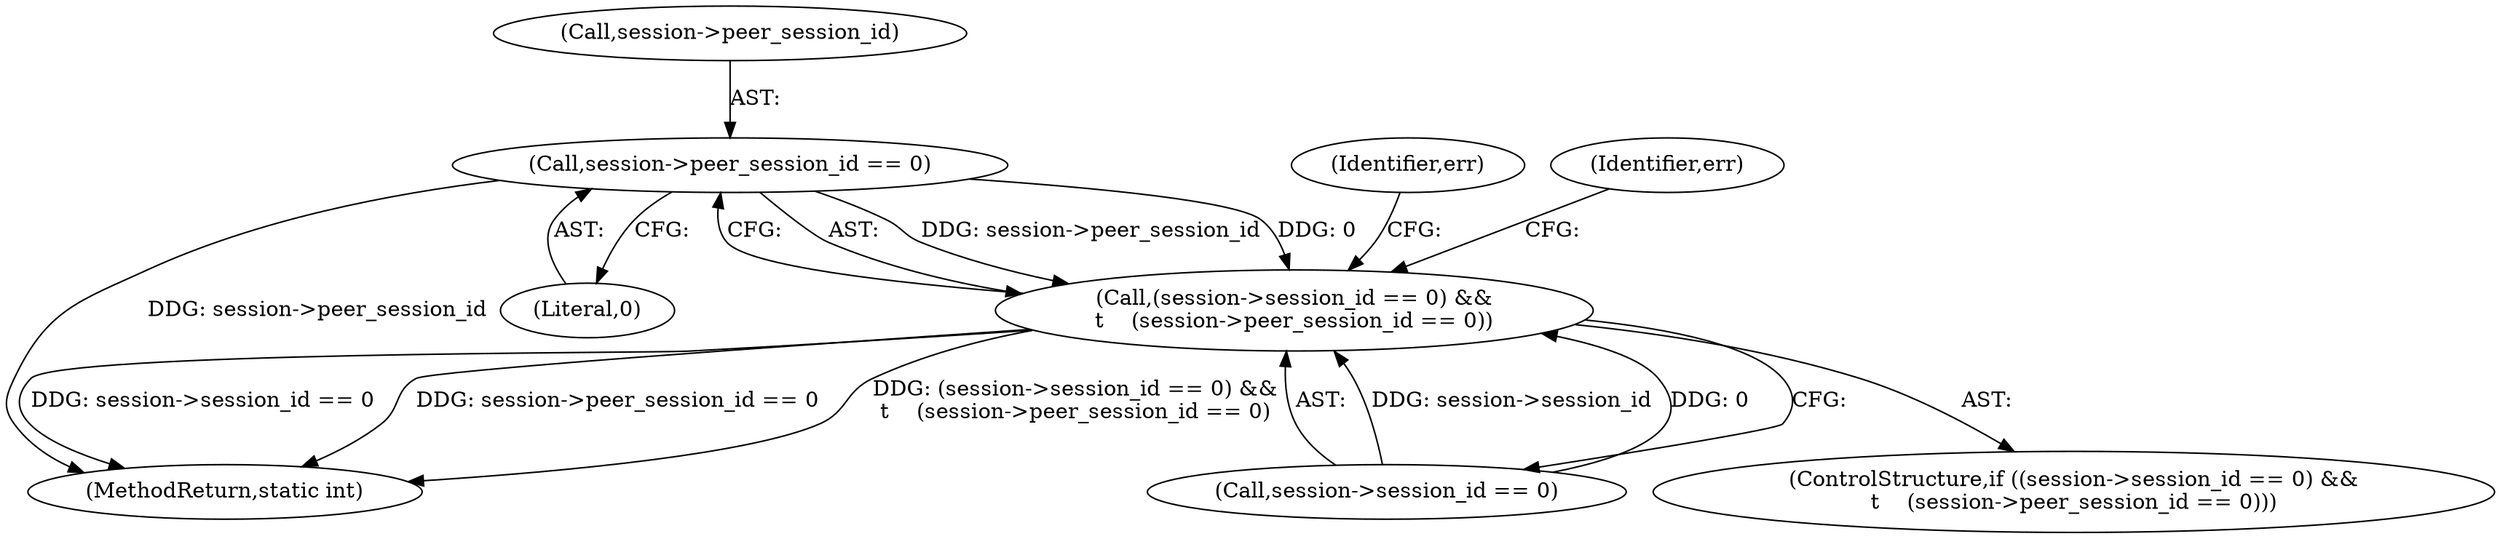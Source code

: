 digraph "0_linux_3cf521f7dc87c031617fd47e4b7aa2593c2f3daf_0@pointer" {
"1000179" [label="(Call,session->peer_session_id == 0)"];
"1000173" [label="(Call,(session->session_id == 0) &&\n\t    (session->peer_session_id == 0))"];
"1000173" [label="(Call,(session->session_id == 0) &&\n\t    (session->peer_session_id == 0))"];
"1000172" [label="(ControlStructure,if ((session->session_id == 0) &&\n\t    (session->peer_session_id == 0)))"];
"1000183" [label="(Literal,0)"];
"1000179" [label="(Call,session->peer_session_id == 0)"];
"1000180" [label="(Call,session->peer_session_id)"];
"1000186" [label="(Identifier,err)"];
"1000228" [label="(MethodReturn,static int)"];
"1000174" [label="(Call,session->session_id == 0)"];
"1000213" [label="(Identifier,err)"];
"1000179" -> "1000173"  [label="AST: "];
"1000179" -> "1000183"  [label="CFG: "];
"1000180" -> "1000179"  [label="AST: "];
"1000183" -> "1000179"  [label="AST: "];
"1000173" -> "1000179"  [label="CFG: "];
"1000179" -> "1000228"  [label="DDG: session->peer_session_id"];
"1000179" -> "1000173"  [label="DDG: session->peer_session_id"];
"1000179" -> "1000173"  [label="DDG: 0"];
"1000173" -> "1000172"  [label="AST: "];
"1000173" -> "1000174"  [label="CFG: "];
"1000174" -> "1000173"  [label="AST: "];
"1000186" -> "1000173"  [label="CFG: "];
"1000213" -> "1000173"  [label="CFG: "];
"1000173" -> "1000228"  [label="DDG: session->peer_session_id == 0"];
"1000173" -> "1000228"  [label="DDG: (session->session_id == 0) &&\n\t    (session->peer_session_id == 0)"];
"1000173" -> "1000228"  [label="DDG: session->session_id == 0"];
"1000174" -> "1000173"  [label="DDG: session->session_id"];
"1000174" -> "1000173"  [label="DDG: 0"];
}

